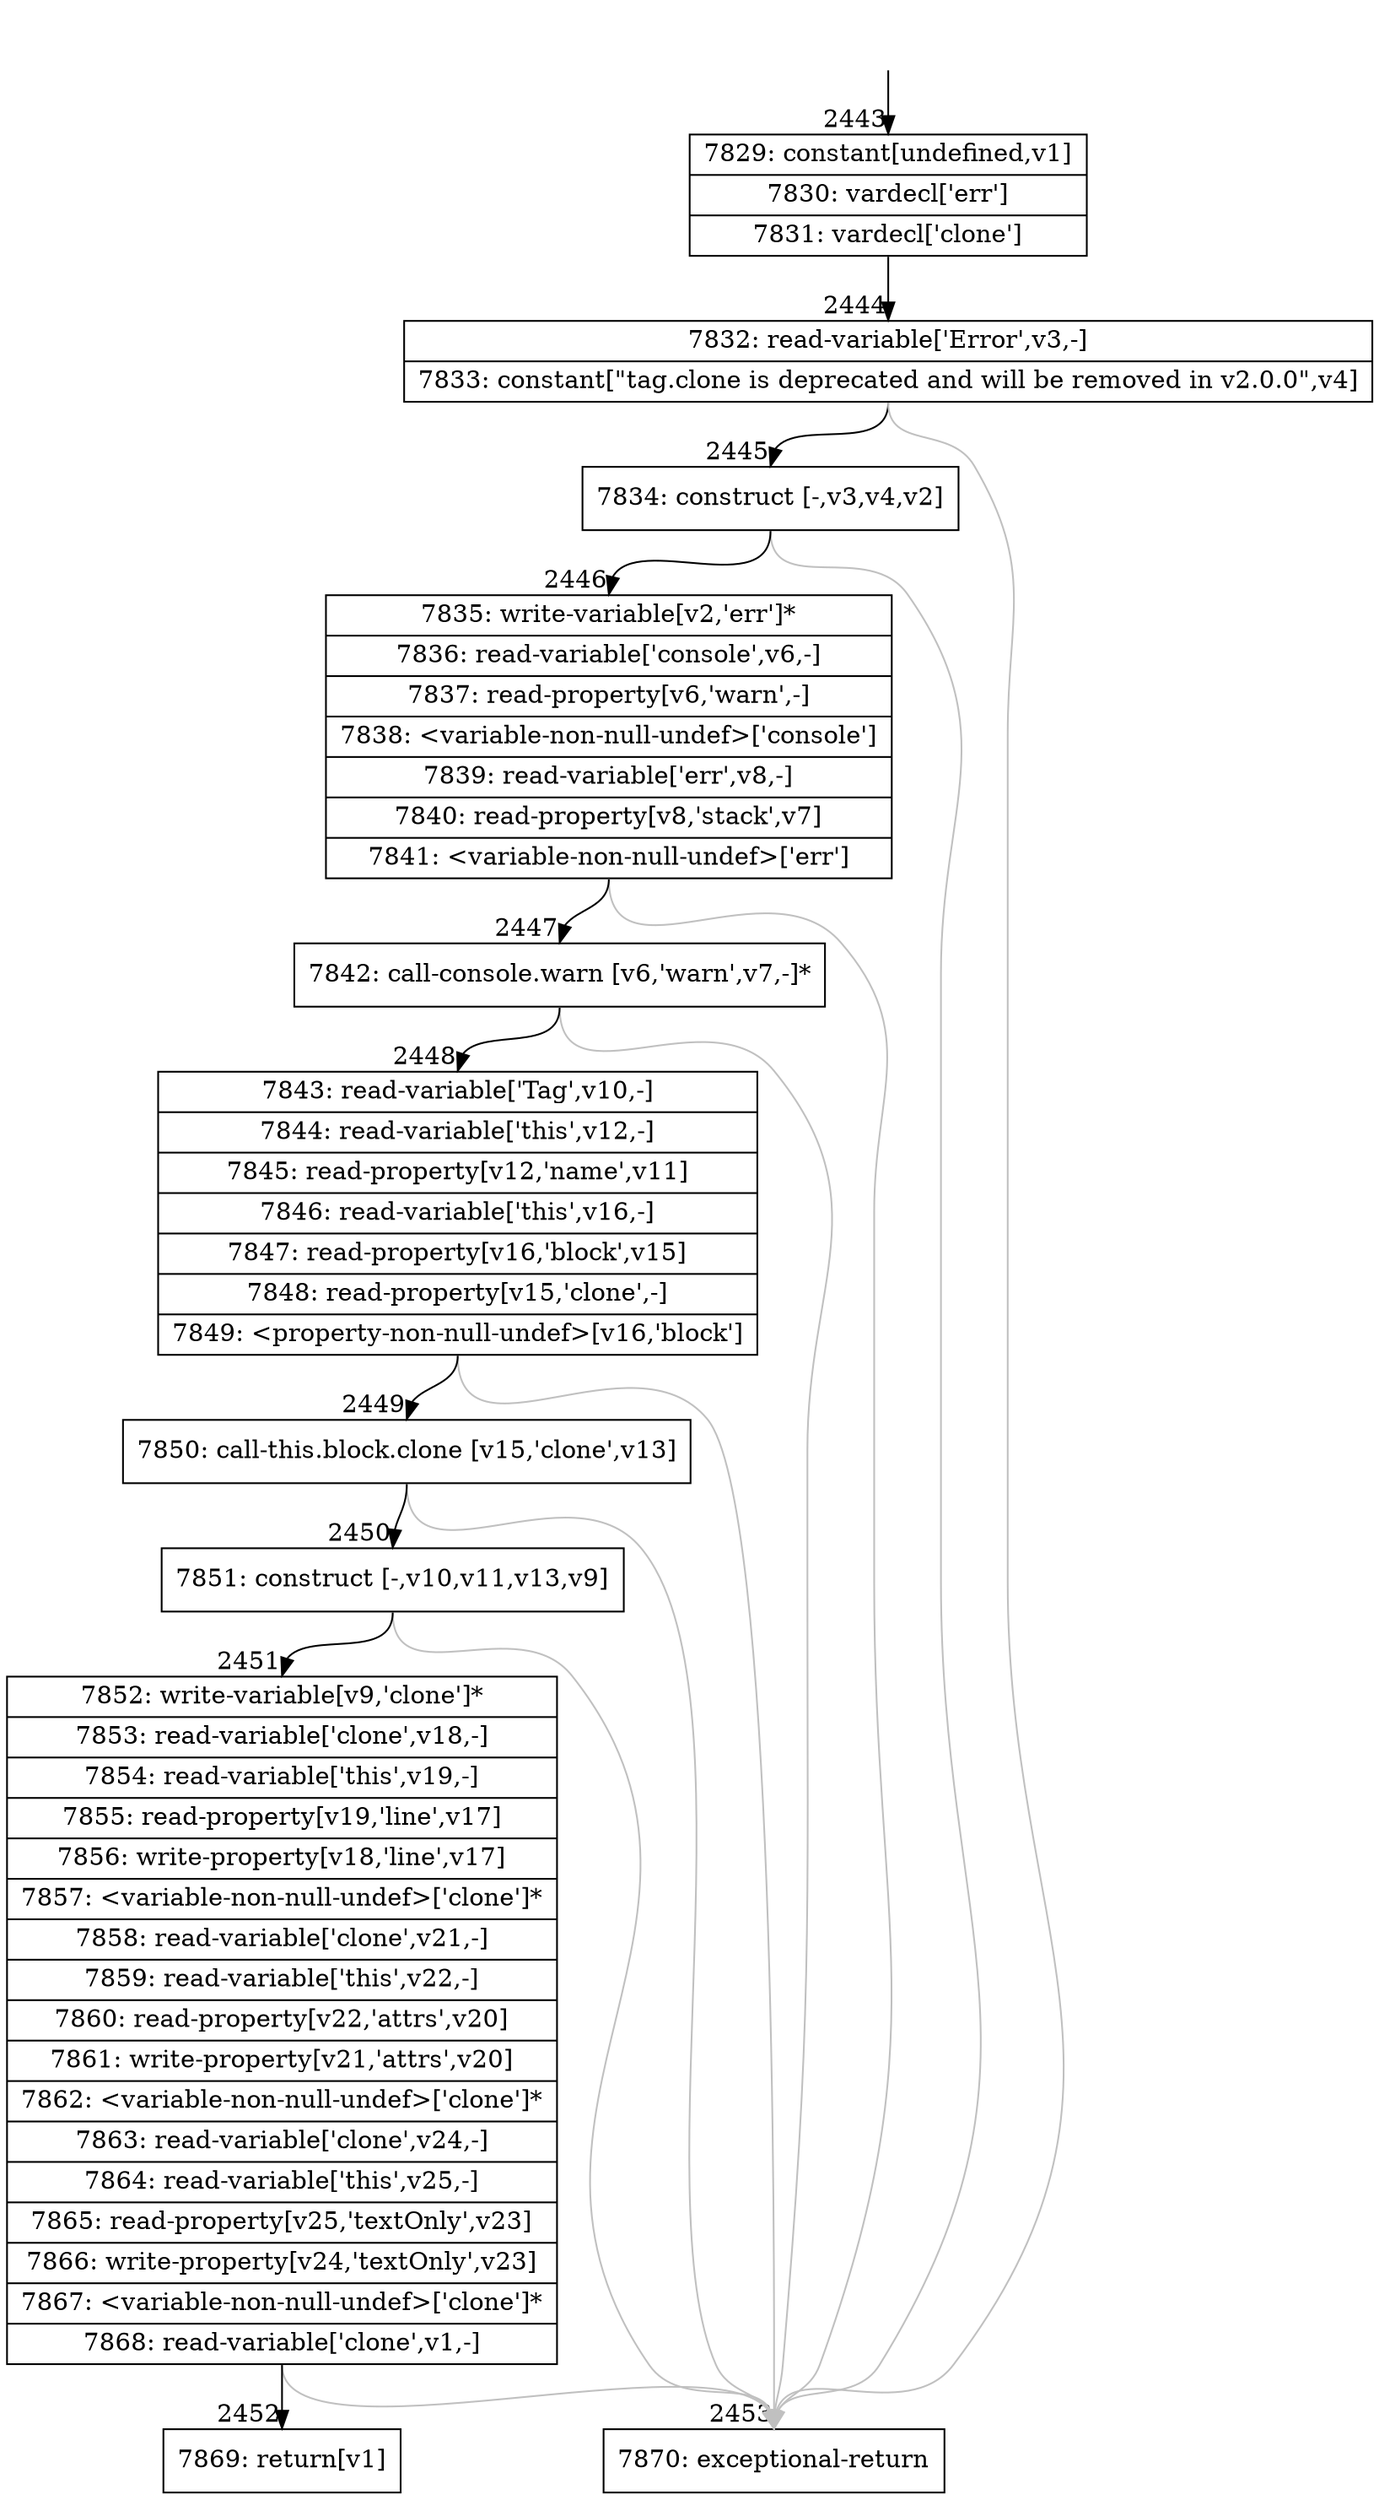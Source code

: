 digraph {
rankdir="TD"
BB_entry148[shape=none,label=""];
BB_entry148 -> BB2443 [tailport=s, headport=n, headlabel="    2443"]
BB2443 [shape=record label="{7829: constant[undefined,v1]|7830: vardecl['err']|7831: vardecl['clone']}" ] 
BB2443 -> BB2444 [tailport=s, headport=n, headlabel="      2444"]
BB2444 [shape=record label="{7832: read-variable['Error',v3,-]|7833: constant[\"tag.clone is deprecated and will be removed in v2.0.0\",v4]}" ] 
BB2444 -> BB2445 [tailport=s, headport=n, headlabel="      2445"]
BB2444 -> BB2453 [tailport=s, headport=n, color=gray, headlabel="      2453"]
BB2445 [shape=record label="{7834: construct [-,v3,v4,v2]}" ] 
BB2445 -> BB2446 [tailport=s, headport=n, headlabel="      2446"]
BB2445 -> BB2453 [tailport=s, headport=n, color=gray]
BB2446 [shape=record label="{7835: write-variable[v2,'err']*|7836: read-variable['console',v6,-]|7837: read-property[v6,'warn',-]|7838: \<variable-non-null-undef\>['console']|7839: read-variable['err',v8,-]|7840: read-property[v8,'stack',v7]|7841: \<variable-non-null-undef\>['err']}" ] 
BB2446 -> BB2447 [tailport=s, headport=n, headlabel="      2447"]
BB2446 -> BB2453 [tailport=s, headport=n, color=gray]
BB2447 [shape=record label="{7842: call-console.warn [v6,'warn',v7,-]*}" ] 
BB2447 -> BB2448 [tailport=s, headport=n, headlabel="      2448"]
BB2447 -> BB2453 [tailport=s, headport=n, color=gray]
BB2448 [shape=record label="{7843: read-variable['Tag',v10,-]|7844: read-variable['this',v12,-]|7845: read-property[v12,'name',v11]|7846: read-variable['this',v16,-]|7847: read-property[v16,'block',v15]|7848: read-property[v15,'clone',-]|7849: \<property-non-null-undef\>[v16,'block']}" ] 
BB2448 -> BB2449 [tailport=s, headport=n, headlabel="      2449"]
BB2448 -> BB2453 [tailport=s, headport=n, color=gray]
BB2449 [shape=record label="{7850: call-this.block.clone [v15,'clone',v13]}" ] 
BB2449 -> BB2450 [tailport=s, headport=n, headlabel="      2450"]
BB2449 -> BB2453 [tailport=s, headport=n, color=gray]
BB2450 [shape=record label="{7851: construct [-,v10,v11,v13,v9]}" ] 
BB2450 -> BB2451 [tailport=s, headport=n, headlabel="      2451"]
BB2450 -> BB2453 [tailport=s, headport=n, color=gray]
BB2451 [shape=record label="{7852: write-variable[v9,'clone']*|7853: read-variable['clone',v18,-]|7854: read-variable['this',v19,-]|7855: read-property[v19,'line',v17]|7856: write-property[v18,'line',v17]|7857: \<variable-non-null-undef\>['clone']*|7858: read-variable['clone',v21,-]|7859: read-variable['this',v22,-]|7860: read-property[v22,'attrs',v20]|7861: write-property[v21,'attrs',v20]|7862: \<variable-non-null-undef\>['clone']*|7863: read-variable['clone',v24,-]|7864: read-variable['this',v25,-]|7865: read-property[v25,'textOnly',v23]|7866: write-property[v24,'textOnly',v23]|7867: \<variable-non-null-undef\>['clone']*|7868: read-variable['clone',v1,-]}" ] 
BB2451 -> BB2452 [tailport=s, headport=n, headlabel="      2452"]
BB2451 -> BB2453 [tailport=s, headport=n, color=gray]
BB2452 [shape=record label="{7869: return[v1]}" ] 
BB2453 [shape=record label="{7870: exceptional-return}" ] 
//#$~ 2666
}
